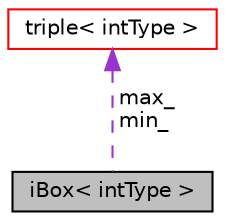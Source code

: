 digraph "iBox&lt; intType &gt;"
{
 // LATEX_PDF_SIZE
  edge [fontname="Helvetica",fontsize="10",labelfontname="Helvetica",labelfontsize="10"];
  node [fontname="Helvetica",fontsize="10",shape=record];
  Node1 [label="iBox\< intType \>",height=0.2,width=0.4,color="black", fillcolor="grey75", style="filled", fontcolor="black",tooltip=" "];
  Node2 -> Node1 [dir="back",color="darkorchid3",fontsize="10",style="dashed",label=" max_\nmin_" ,fontname="Helvetica"];
  Node2 [label="triple\< intType \>",height=0.2,width=0.4,color="red", fillcolor="white", style="filled",URL="$classpFlow_1_1triple.html",tooltip=" "];
}
